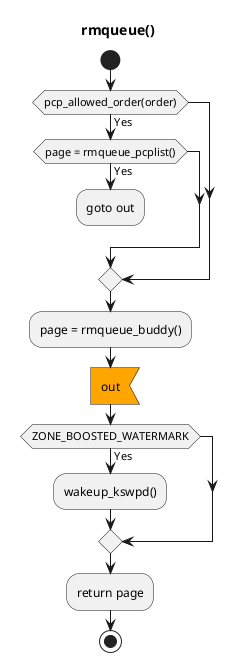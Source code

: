 @startuml
title rmqueue()

start
if (pcp_allowed_order(order)) then (Yes)
    if (page = rmqueue_pcplist()) then (Yes)
        :goto out;
        detach
    endif
endif
:page = rmqueue_buddy();
#Orange:out;<<input>>
if (ZONE_BOOSTED_WATERMARK) then (Yes)
    :wakeup_kswpd();
endif
:return page;
stop

@enduml